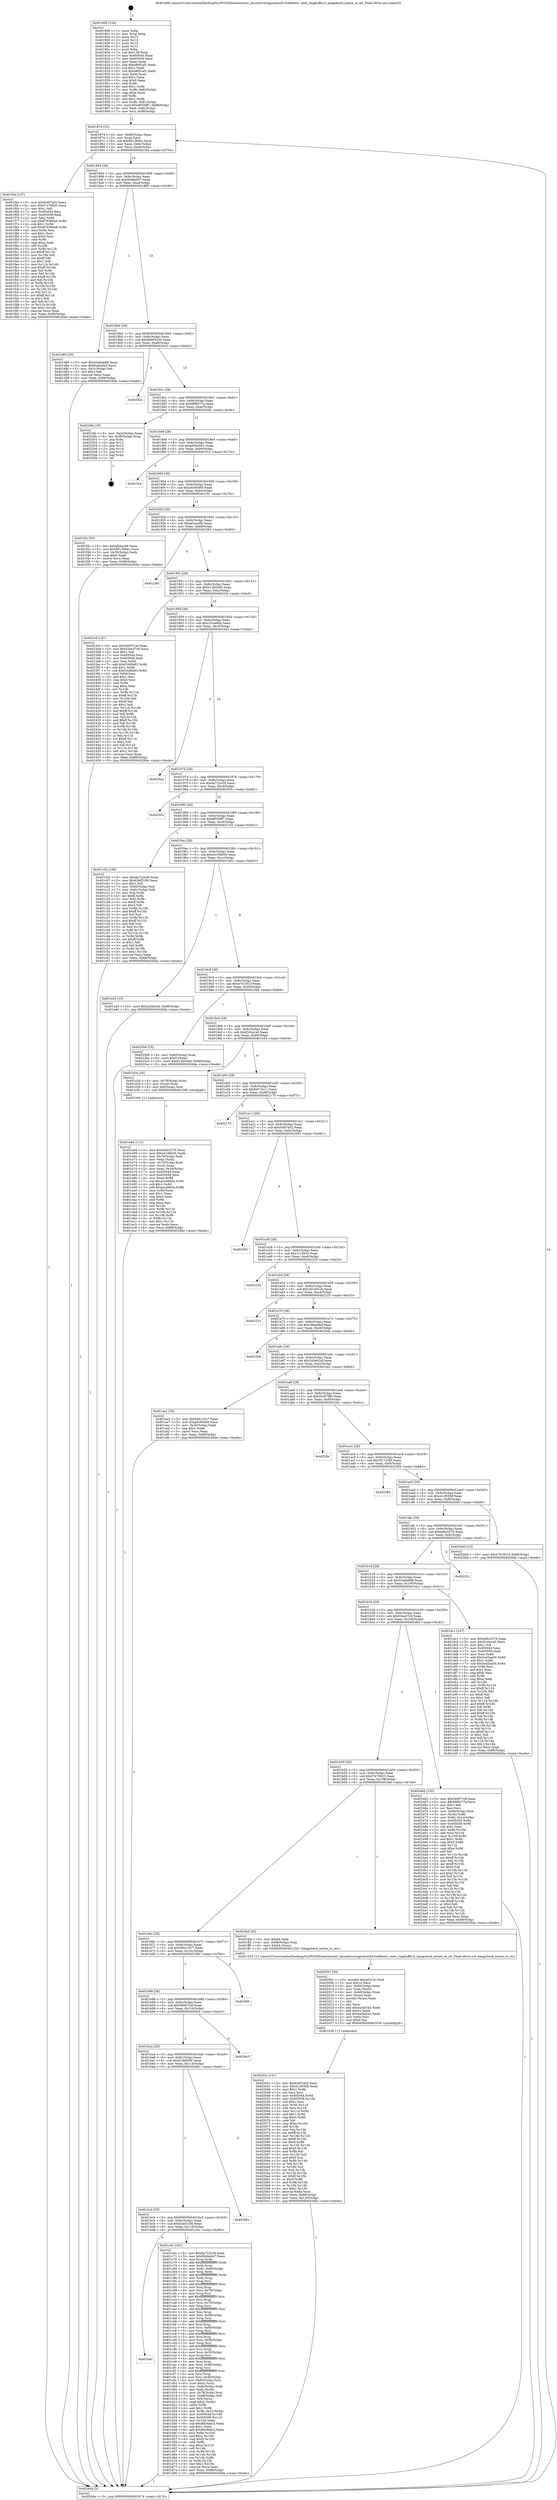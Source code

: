 digraph "0x401800" {
  label = "0x401800 (/mnt/c/Users/mathe/Desktop/tcc/POCII/binaries/extr_linuxdriversgpudrmi915selftests..intel_ringbuffer.h_hangcheck_action_to_str_Final-ollvm.out::main(0))"
  labelloc = "t"
  node[shape=record]

  Entry [label="",width=0.3,height=0.3,shape=circle,fillcolor=black,style=filled]
  "0x401874" [label="{
     0x401874 [32]\l
     | [instrs]\l
     &nbsp;&nbsp;0x401874 \<+6\>: mov -0x88(%rbp),%eax\l
     &nbsp;&nbsp;0x40187a \<+2\>: mov %eax,%ecx\l
     &nbsp;&nbsp;0x40187c \<+6\>: sub $0x891389ec,%ecx\l
     &nbsp;&nbsp;0x401882 \<+6\>: mov %eax,-0x9c(%rbp)\l
     &nbsp;&nbsp;0x401888 \<+6\>: mov %ecx,-0xa0(%rbp)\l
     &nbsp;&nbsp;0x40188e \<+6\>: je 0000000000401f5a \<main+0x75a\>\l
  }"]
  "0x401f5a" [label="{
     0x401f5a [147]\l
     | [instrs]\l
     &nbsp;&nbsp;0x401f5a \<+5\>: mov $0xfc497a02,%eax\l
     &nbsp;&nbsp;0x401f5f \<+5\>: mov $0x57e79823,%ecx\l
     &nbsp;&nbsp;0x401f64 \<+2\>: mov $0x1,%dl\l
     &nbsp;&nbsp;0x401f66 \<+7\>: mov 0x405044,%esi\l
     &nbsp;&nbsp;0x401f6d \<+7\>: mov 0x405058,%edi\l
     &nbsp;&nbsp;0x401f74 \<+3\>: mov %esi,%r8d\l
     &nbsp;&nbsp;0x401f77 \<+7\>: sub $0x876366a8,%r8d\l
     &nbsp;&nbsp;0x401f7e \<+4\>: sub $0x1,%r8d\l
     &nbsp;&nbsp;0x401f82 \<+7\>: add $0x876366a8,%r8d\l
     &nbsp;&nbsp;0x401f89 \<+4\>: imul %r8d,%esi\l
     &nbsp;&nbsp;0x401f8d \<+3\>: and $0x1,%esi\l
     &nbsp;&nbsp;0x401f90 \<+3\>: cmp $0x0,%esi\l
     &nbsp;&nbsp;0x401f93 \<+4\>: sete %r9b\l
     &nbsp;&nbsp;0x401f97 \<+3\>: cmp $0xa,%edi\l
     &nbsp;&nbsp;0x401f9a \<+4\>: setl %r10b\l
     &nbsp;&nbsp;0x401f9e \<+3\>: mov %r9b,%r11b\l
     &nbsp;&nbsp;0x401fa1 \<+4\>: xor $0xff,%r11b\l
     &nbsp;&nbsp;0x401fa5 \<+3\>: mov %r10b,%bl\l
     &nbsp;&nbsp;0x401fa8 \<+3\>: xor $0xff,%bl\l
     &nbsp;&nbsp;0x401fab \<+3\>: xor $0x1,%dl\l
     &nbsp;&nbsp;0x401fae \<+3\>: mov %r11b,%r14b\l
     &nbsp;&nbsp;0x401fb1 \<+4\>: and $0xff,%r14b\l
     &nbsp;&nbsp;0x401fb5 \<+3\>: and %dl,%r9b\l
     &nbsp;&nbsp;0x401fb8 \<+3\>: mov %bl,%r15b\l
     &nbsp;&nbsp;0x401fbb \<+4\>: and $0xff,%r15b\l
     &nbsp;&nbsp;0x401fbf \<+3\>: and %dl,%r10b\l
     &nbsp;&nbsp;0x401fc2 \<+3\>: or %r9b,%r14b\l
     &nbsp;&nbsp;0x401fc5 \<+3\>: or %r10b,%r15b\l
     &nbsp;&nbsp;0x401fc8 \<+3\>: xor %r15b,%r14b\l
     &nbsp;&nbsp;0x401fcb \<+3\>: or %bl,%r11b\l
     &nbsp;&nbsp;0x401fce \<+4\>: xor $0xff,%r11b\l
     &nbsp;&nbsp;0x401fd2 \<+3\>: or $0x1,%dl\l
     &nbsp;&nbsp;0x401fd5 \<+3\>: and %dl,%r11b\l
     &nbsp;&nbsp;0x401fd8 \<+3\>: or %r11b,%r14b\l
     &nbsp;&nbsp;0x401fdb \<+4\>: test $0x1,%r14b\l
     &nbsp;&nbsp;0x401fdf \<+3\>: cmovne %ecx,%eax\l
     &nbsp;&nbsp;0x401fe2 \<+6\>: mov %eax,-0x88(%rbp)\l
     &nbsp;&nbsp;0x401fe8 \<+5\>: jmp 00000000004026da \<main+0xeda\>\l
  }"]
  "0x401894" [label="{
     0x401894 [28]\l
     | [instrs]\l
     &nbsp;&nbsp;0x401894 \<+5\>: jmp 0000000000401899 \<main+0x99\>\l
     &nbsp;&nbsp;0x401899 \<+6\>: mov -0x9c(%rbp),%eax\l
     &nbsp;&nbsp;0x40189f \<+5\>: sub $0x9046e647,%eax\l
     &nbsp;&nbsp;0x4018a4 \<+6\>: mov %eax,-0xa4(%rbp)\l
     &nbsp;&nbsp;0x4018aa \<+6\>: je 0000000000401d85 \<main+0x585\>\l
  }"]
  Exit [label="",width=0.3,height=0.3,shape=circle,fillcolor=black,style=filled,peripheries=2]
  "0x401d85" [label="{
     0x401d85 [30]\l
     | [instrs]\l
     &nbsp;&nbsp;0x401d85 \<+5\>: mov $0x53abbb88,%eax\l
     &nbsp;&nbsp;0x401d8a \<+5\>: mov $0x6aabafa5,%ecx\l
     &nbsp;&nbsp;0x401d8f \<+3\>: mov -0x31(%rbp),%dl\l
     &nbsp;&nbsp;0x401d92 \<+3\>: test $0x1,%dl\l
     &nbsp;&nbsp;0x401d95 \<+3\>: cmovne %ecx,%eax\l
     &nbsp;&nbsp;0x401d98 \<+6\>: mov %eax,-0x88(%rbp)\l
     &nbsp;&nbsp;0x401d9e \<+5\>: jmp 00000000004026da \<main+0xeda\>\l
  }"]
  "0x4018b0" [label="{
     0x4018b0 [28]\l
     | [instrs]\l
     &nbsp;&nbsp;0x4018b0 \<+5\>: jmp 00000000004018b5 \<main+0xb5\>\l
     &nbsp;&nbsp;0x4018b5 \<+6\>: mov -0x9c(%rbp),%eax\l
     &nbsp;&nbsp;0x4018bb \<+5\>: sub $0x96905230,%eax\l
     &nbsp;&nbsp;0x4018c0 \<+6\>: mov %eax,-0xa8(%rbp)\l
     &nbsp;&nbsp;0x4018c6 \<+6\>: je 00000000004020e2 \<main+0x8e2\>\l
  }"]
  "0x40203c" [label="{
     0x40203c [151]\l
     | [instrs]\l
     &nbsp;&nbsp;0x40203c \<+5\>: mov $0xfc497a02,%ecx\l
     &nbsp;&nbsp;0x402041 \<+5\>: mov $0x41cf5588,%edx\l
     &nbsp;&nbsp;0x402046 \<+3\>: mov $0x1,%r8b\l
     &nbsp;&nbsp;0x402049 \<+2\>: xor %esi,%esi\l
     &nbsp;&nbsp;0x40204b \<+8\>: mov 0x405044,%r9d\l
     &nbsp;&nbsp;0x402053 \<+8\>: mov 0x405058,%r10d\l
     &nbsp;&nbsp;0x40205b \<+3\>: sub $0x1,%esi\l
     &nbsp;&nbsp;0x40205e \<+3\>: mov %r9d,%r11d\l
     &nbsp;&nbsp;0x402061 \<+3\>: add %esi,%r11d\l
     &nbsp;&nbsp;0x402064 \<+4\>: imul %r11d,%r9d\l
     &nbsp;&nbsp;0x402068 \<+4\>: and $0x1,%r9d\l
     &nbsp;&nbsp;0x40206c \<+4\>: cmp $0x0,%r9d\l
     &nbsp;&nbsp;0x402070 \<+3\>: sete %bl\l
     &nbsp;&nbsp;0x402073 \<+4\>: cmp $0xa,%r10d\l
     &nbsp;&nbsp;0x402077 \<+4\>: setl %r14b\l
     &nbsp;&nbsp;0x40207b \<+3\>: mov %bl,%r15b\l
     &nbsp;&nbsp;0x40207e \<+4\>: xor $0xff,%r15b\l
     &nbsp;&nbsp;0x402082 \<+3\>: mov %r14b,%r12b\l
     &nbsp;&nbsp;0x402085 \<+4\>: xor $0xff,%r12b\l
     &nbsp;&nbsp;0x402089 \<+4\>: xor $0x0,%r8b\l
     &nbsp;&nbsp;0x40208d \<+3\>: mov %r15b,%r13b\l
     &nbsp;&nbsp;0x402090 \<+4\>: and $0x0,%r13b\l
     &nbsp;&nbsp;0x402094 \<+3\>: and %r8b,%bl\l
     &nbsp;&nbsp;0x402097 \<+3\>: mov %r12b,%sil\l
     &nbsp;&nbsp;0x40209a \<+4\>: and $0x0,%sil\l
     &nbsp;&nbsp;0x40209e \<+3\>: and %r8b,%r14b\l
     &nbsp;&nbsp;0x4020a1 \<+3\>: or %bl,%r13b\l
     &nbsp;&nbsp;0x4020a4 \<+3\>: or %r14b,%sil\l
     &nbsp;&nbsp;0x4020a7 \<+3\>: xor %sil,%r13b\l
     &nbsp;&nbsp;0x4020aa \<+3\>: or %r12b,%r15b\l
     &nbsp;&nbsp;0x4020ad \<+4\>: xor $0xff,%r15b\l
     &nbsp;&nbsp;0x4020b1 \<+4\>: or $0x0,%r8b\l
     &nbsp;&nbsp;0x4020b5 \<+3\>: and %r8b,%r15b\l
     &nbsp;&nbsp;0x4020b8 \<+3\>: or %r15b,%r13b\l
     &nbsp;&nbsp;0x4020bb \<+4\>: test $0x1,%r13b\l
     &nbsp;&nbsp;0x4020bf \<+3\>: cmovne %edx,%ecx\l
     &nbsp;&nbsp;0x4020c2 \<+6\>: mov %ecx,-0x88(%rbp)\l
     &nbsp;&nbsp;0x4020c8 \<+6\>: mov %eax,-0x120(%rbp)\l
     &nbsp;&nbsp;0x4020ce \<+5\>: jmp 00000000004026da \<main+0xeda\>\l
  }"]
  "0x4020e2" [label="{
     0x4020e2\l
  }", style=dashed]
  "0x4018cc" [label="{
     0x4018cc [28]\l
     | [instrs]\l
     &nbsp;&nbsp;0x4018cc \<+5\>: jmp 00000000004018d1 \<main+0xd1\>\l
     &nbsp;&nbsp;0x4018d1 \<+6\>: mov -0x9c(%rbp),%eax\l
     &nbsp;&nbsp;0x4018d7 \<+5\>: sub $0x98f9377a,%eax\l
     &nbsp;&nbsp;0x4018dc \<+6\>: mov %eax,-0xac(%rbp)\l
     &nbsp;&nbsp;0x4018e2 \<+6\>: je 00000000004024fa \<main+0xcfa\>\l
  }"]
  "0x402001" [label="{
     0x402001 [59]\l
     | [instrs]\l
     &nbsp;&nbsp;0x402001 \<+10\>: movabs $0x40313c,%rdi\l
     &nbsp;&nbsp;0x40200b \<+5\>: mov $0x1a,%ecx\l
     &nbsp;&nbsp;0x402010 \<+4\>: mov -0x60(%rbp),%rdx\l
     &nbsp;&nbsp;0x402014 \<+3\>: mov %rax,(%rdx)\l
     &nbsp;&nbsp;0x402017 \<+4\>: mov -0x60(%rbp),%rax\l
     &nbsp;&nbsp;0x40201b \<+3\>: mov (%rax),%rax\l
     &nbsp;&nbsp;0x40201e \<+3\>: movsbl (%rax),%eax\l
     &nbsp;&nbsp;0x402021 \<+1\>: cltd\l
     &nbsp;&nbsp;0x402022 \<+2\>: idiv %ecx\l
     &nbsp;&nbsp;0x402024 \<+6\>: add $0xba3af1b2,%edx\l
     &nbsp;&nbsp;0x40202a \<+3\>: add $0x61,%edx\l
     &nbsp;&nbsp;0x40202d \<+6\>: sub $0xba3af1b2,%edx\l
     &nbsp;&nbsp;0x402033 \<+2\>: mov %edx,%esi\l
     &nbsp;&nbsp;0x402035 \<+2\>: mov $0x0,%al\l
     &nbsp;&nbsp;0x402037 \<+5\>: call 0000000000401030 \<printf@plt\>\l
     | [calls]\l
     &nbsp;&nbsp;0x401030 \{1\} (unknown)\l
  }"]
  "0x4024fa" [label="{
     0x4024fa [18]\l
     | [instrs]\l
     &nbsp;&nbsp;0x4024fa \<+3\>: mov -0x2c(%rbp),%eax\l
     &nbsp;&nbsp;0x4024fd \<+4\>: lea -0x28(%rbp),%rsp\l
     &nbsp;&nbsp;0x402501 \<+1\>: pop %rbx\l
     &nbsp;&nbsp;0x402502 \<+2\>: pop %r12\l
     &nbsp;&nbsp;0x402504 \<+2\>: pop %r13\l
     &nbsp;&nbsp;0x402506 \<+2\>: pop %r14\l
     &nbsp;&nbsp;0x402508 \<+2\>: pop %r15\l
     &nbsp;&nbsp;0x40250a \<+1\>: pop %rbp\l
     &nbsp;&nbsp;0x40250b \<+1\>: ret\l
  }"]
  "0x4018e8" [label="{
     0x4018e8 [28]\l
     | [instrs]\l
     &nbsp;&nbsp;0x4018e8 \<+5\>: jmp 00000000004018ed \<main+0xed\>\l
     &nbsp;&nbsp;0x4018ed \<+6\>: mov -0x9c(%rbp),%eax\l
     &nbsp;&nbsp;0x4018f3 \<+5\>: sub $0xa05bd5b1,%eax\l
     &nbsp;&nbsp;0x4018f8 \<+6\>: mov %eax,-0xb0(%rbp)\l
     &nbsp;&nbsp;0x4018fe \<+6\>: je 0000000000401f1e \<main+0x71e\>\l
  }"]
  "0x401e64" [label="{
     0x401e64 [111]\l
     | [instrs]\l
     &nbsp;&nbsp;0x401e64 \<+5\>: mov $0x4d0c5276,%ecx\l
     &nbsp;&nbsp;0x401e69 \<+5\>: mov $0xe4186656,%edx\l
     &nbsp;&nbsp;0x401e6e \<+4\>: mov -0x70(%rbp),%rdi\l
     &nbsp;&nbsp;0x401e72 \<+2\>: mov %eax,(%rdi)\l
     &nbsp;&nbsp;0x401e74 \<+4\>: mov -0x70(%rbp),%rdi\l
     &nbsp;&nbsp;0x401e78 \<+2\>: mov (%rdi),%eax\l
     &nbsp;&nbsp;0x401e7a \<+3\>: mov %eax,-0x30(%rbp)\l
     &nbsp;&nbsp;0x401e7d \<+7\>: mov 0x405044,%eax\l
     &nbsp;&nbsp;0x401e84 \<+7\>: mov 0x405058,%esi\l
     &nbsp;&nbsp;0x401e8b \<+3\>: mov %eax,%r8d\l
     &nbsp;&nbsp;0x401e8e \<+7\>: sub $0xaccd460a,%r8d\l
     &nbsp;&nbsp;0x401e95 \<+4\>: sub $0x1,%r8d\l
     &nbsp;&nbsp;0x401e99 \<+7\>: add $0xaccd460a,%r8d\l
     &nbsp;&nbsp;0x401ea0 \<+4\>: imul %r8d,%eax\l
     &nbsp;&nbsp;0x401ea4 \<+3\>: and $0x1,%eax\l
     &nbsp;&nbsp;0x401ea7 \<+3\>: cmp $0x0,%eax\l
     &nbsp;&nbsp;0x401eaa \<+4\>: sete %r9b\l
     &nbsp;&nbsp;0x401eae \<+3\>: cmp $0xa,%esi\l
     &nbsp;&nbsp;0x401eb1 \<+4\>: setl %r10b\l
     &nbsp;&nbsp;0x401eb5 \<+3\>: mov %r9b,%r11b\l
     &nbsp;&nbsp;0x401eb8 \<+3\>: and %r10b,%r11b\l
     &nbsp;&nbsp;0x401ebb \<+3\>: xor %r10b,%r9b\l
     &nbsp;&nbsp;0x401ebe \<+3\>: or %r9b,%r11b\l
     &nbsp;&nbsp;0x401ec1 \<+4\>: test $0x1,%r11b\l
     &nbsp;&nbsp;0x401ec5 \<+3\>: cmovne %edx,%ecx\l
     &nbsp;&nbsp;0x401ec8 \<+6\>: mov %ecx,-0x88(%rbp)\l
     &nbsp;&nbsp;0x401ece \<+5\>: jmp 00000000004026da \<main+0xeda\>\l
  }"]
  "0x401f1e" [label="{
     0x401f1e\l
  }", style=dashed]
  "0x401904" [label="{
     0x401904 [28]\l
     | [instrs]\l
     &nbsp;&nbsp;0x401904 \<+5\>: jmp 0000000000401909 \<main+0x109\>\l
     &nbsp;&nbsp;0x401909 \<+6\>: mov -0x9c(%rbp),%eax\l
     &nbsp;&nbsp;0x40190f \<+5\>: sub $0xa9c95d69,%eax\l
     &nbsp;&nbsp;0x401914 \<+6\>: mov %eax,-0xb4(%rbp)\l
     &nbsp;&nbsp;0x40191a \<+6\>: je 0000000000401f3c \<main+0x73c\>\l
  }"]
  "0x401bdc" [label="{
     0x401bdc\l
  }", style=dashed]
  "0x401f3c" [label="{
     0x401f3c [30]\l
     | [instrs]\l
     &nbsp;&nbsp;0x401f3c \<+5\>: mov $0xaf2eac66,%eax\l
     &nbsp;&nbsp;0x401f41 \<+5\>: mov $0x891389ec,%ecx\l
     &nbsp;&nbsp;0x401f46 \<+3\>: mov -0x30(%rbp),%edx\l
     &nbsp;&nbsp;0x401f49 \<+3\>: cmp $0x0,%edx\l
     &nbsp;&nbsp;0x401f4c \<+3\>: cmove %ecx,%eax\l
     &nbsp;&nbsp;0x401f4f \<+6\>: mov %eax,-0x88(%rbp)\l
     &nbsp;&nbsp;0x401f55 \<+5\>: jmp 00000000004026da \<main+0xeda\>\l
  }"]
  "0x401920" [label="{
     0x401920 [28]\l
     | [instrs]\l
     &nbsp;&nbsp;0x401920 \<+5\>: jmp 0000000000401925 \<main+0x125\>\l
     &nbsp;&nbsp;0x401925 \<+6\>: mov -0x9c(%rbp),%eax\l
     &nbsp;&nbsp;0x40192b \<+5\>: sub $0xaf2eac66,%eax\l
     &nbsp;&nbsp;0x401930 \<+6\>: mov %eax,-0xb8(%rbp)\l
     &nbsp;&nbsp;0x401936 \<+6\>: je 0000000000402393 \<main+0xb93\>\l
  }"]
  "0x401c6c" [label="{
     0x401c6c [281]\l
     | [instrs]\l
     &nbsp;&nbsp;0x401c6c \<+5\>: mov $0xda722e39,%eax\l
     &nbsp;&nbsp;0x401c71 \<+5\>: mov $0x9046e647,%ecx\l
     &nbsp;&nbsp;0x401c76 \<+3\>: mov %rsp,%rdx\l
     &nbsp;&nbsp;0x401c79 \<+4\>: add $0xfffffffffffffff0,%rdx\l
     &nbsp;&nbsp;0x401c7d \<+3\>: mov %rdx,%rsp\l
     &nbsp;&nbsp;0x401c80 \<+4\>: mov %rdx,-0x80(%rbp)\l
     &nbsp;&nbsp;0x401c84 \<+3\>: mov %rsp,%rdx\l
     &nbsp;&nbsp;0x401c87 \<+4\>: add $0xfffffffffffffff0,%rdx\l
     &nbsp;&nbsp;0x401c8b \<+3\>: mov %rdx,%rsp\l
     &nbsp;&nbsp;0x401c8e \<+3\>: mov %rsp,%rsi\l
     &nbsp;&nbsp;0x401c91 \<+4\>: add $0xfffffffffffffff0,%rsi\l
     &nbsp;&nbsp;0x401c95 \<+3\>: mov %rsi,%rsp\l
     &nbsp;&nbsp;0x401c98 \<+4\>: mov %rsi,-0x78(%rbp)\l
     &nbsp;&nbsp;0x401c9c \<+3\>: mov %rsp,%rsi\l
     &nbsp;&nbsp;0x401c9f \<+4\>: add $0xfffffffffffffff0,%rsi\l
     &nbsp;&nbsp;0x401ca3 \<+3\>: mov %rsi,%rsp\l
     &nbsp;&nbsp;0x401ca6 \<+4\>: mov %rsi,-0x70(%rbp)\l
     &nbsp;&nbsp;0x401caa \<+3\>: mov %rsp,%rsi\l
     &nbsp;&nbsp;0x401cad \<+4\>: add $0xfffffffffffffff0,%rsi\l
     &nbsp;&nbsp;0x401cb1 \<+3\>: mov %rsi,%rsp\l
     &nbsp;&nbsp;0x401cb4 \<+4\>: mov %rsi,-0x68(%rbp)\l
     &nbsp;&nbsp;0x401cb8 \<+3\>: mov %rsp,%rsi\l
     &nbsp;&nbsp;0x401cbb \<+4\>: add $0xfffffffffffffff0,%rsi\l
     &nbsp;&nbsp;0x401cbf \<+3\>: mov %rsi,%rsp\l
     &nbsp;&nbsp;0x401cc2 \<+4\>: mov %rsi,-0x60(%rbp)\l
     &nbsp;&nbsp;0x401cc6 \<+3\>: mov %rsp,%rsi\l
     &nbsp;&nbsp;0x401cc9 \<+4\>: add $0xfffffffffffffff0,%rsi\l
     &nbsp;&nbsp;0x401ccd \<+3\>: mov %rsi,%rsp\l
     &nbsp;&nbsp;0x401cd0 \<+4\>: mov %rsi,-0x58(%rbp)\l
     &nbsp;&nbsp;0x401cd4 \<+3\>: mov %rsp,%rsi\l
     &nbsp;&nbsp;0x401cd7 \<+4\>: add $0xfffffffffffffff0,%rsi\l
     &nbsp;&nbsp;0x401cdb \<+3\>: mov %rsi,%rsp\l
     &nbsp;&nbsp;0x401cde \<+4\>: mov %rsi,-0x50(%rbp)\l
     &nbsp;&nbsp;0x401ce2 \<+3\>: mov %rsp,%rsi\l
     &nbsp;&nbsp;0x401ce5 \<+4\>: add $0xfffffffffffffff0,%rsi\l
     &nbsp;&nbsp;0x401ce9 \<+3\>: mov %rsi,%rsp\l
     &nbsp;&nbsp;0x401cec \<+4\>: mov %rsi,-0x48(%rbp)\l
     &nbsp;&nbsp;0x401cf0 \<+3\>: mov %rsp,%rsi\l
     &nbsp;&nbsp;0x401cf3 \<+4\>: add $0xfffffffffffffff0,%rsi\l
     &nbsp;&nbsp;0x401cf7 \<+3\>: mov %rsi,%rsp\l
     &nbsp;&nbsp;0x401cfa \<+4\>: mov %rsi,-0x40(%rbp)\l
     &nbsp;&nbsp;0x401cfe \<+4\>: mov -0x80(%rbp),%rsi\l
     &nbsp;&nbsp;0x401d02 \<+6\>: movl $0x0,(%rsi)\l
     &nbsp;&nbsp;0x401d08 \<+6\>: mov -0x8c(%rbp),%edi\l
     &nbsp;&nbsp;0x401d0e \<+2\>: mov %edi,(%rdx)\l
     &nbsp;&nbsp;0x401d10 \<+4\>: mov -0x78(%rbp),%rsi\l
     &nbsp;&nbsp;0x401d14 \<+7\>: mov -0x98(%rbp),%r8\l
     &nbsp;&nbsp;0x401d1b \<+3\>: mov %r8,(%rsi)\l
     &nbsp;&nbsp;0x401d1e \<+3\>: cmpl $0x2,(%rdx)\l
     &nbsp;&nbsp;0x401d21 \<+4\>: setne %r9b\l
     &nbsp;&nbsp;0x401d25 \<+4\>: and $0x1,%r9b\l
     &nbsp;&nbsp;0x401d29 \<+4\>: mov %r9b,-0x31(%rbp)\l
     &nbsp;&nbsp;0x401d2d \<+8\>: mov 0x405044,%r10d\l
     &nbsp;&nbsp;0x401d35 \<+8\>: mov 0x405058,%r11d\l
     &nbsp;&nbsp;0x401d3d \<+3\>: mov %r10d,%ebx\l
     &nbsp;&nbsp;0x401d40 \<+6\>: sub $0x88c9dec5,%ebx\l
     &nbsp;&nbsp;0x401d46 \<+3\>: sub $0x1,%ebx\l
     &nbsp;&nbsp;0x401d49 \<+6\>: add $0x88c9dec5,%ebx\l
     &nbsp;&nbsp;0x401d4f \<+4\>: imul %ebx,%r10d\l
     &nbsp;&nbsp;0x401d53 \<+4\>: and $0x1,%r10d\l
     &nbsp;&nbsp;0x401d57 \<+4\>: cmp $0x0,%r10d\l
     &nbsp;&nbsp;0x401d5b \<+4\>: sete %r9b\l
     &nbsp;&nbsp;0x401d5f \<+4\>: cmp $0xa,%r11d\l
     &nbsp;&nbsp;0x401d63 \<+4\>: setl %r14b\l
     &nbsp;&nbsp;0x401d67 \<+3\>: mov %r9b,%r15b\l
     &nbsp;&nbsp;0x401d6a \<+3\>: and %r14b,%r15b\l
     &nbsp;&nbsp;0x401d6d \<+3\>: xor %r14b,%r9b\l
     &nbsp;&nbsp;0x401d70 \<+3\>: or %r9b,%r15b\l
     &nbsp;&nbsp;0x401d73 \<+4\>: test $0x1,%r15b\l
     &nbsp;&nbsp;0x401d77 \<+3\>: cmovne %ecx,%eax\l
     &nbsp;&nbsp;0x401d7a \<+6\>: mov %eax,-0x88(%rbp)\l
     &nbsp;&nbsp;0x401d80 \<+5\>: jmp 00000000004026da \<main+0xeda\>\l
  }"]
  "0x402393" [label="{
     0x402393\l
  }", style=dashed]
  "0x40193c" [label="{
     0x40193c [28]\l
     | [instrs]\l
     &nbsp;&nbsp;0x40193c \<+5\>: jmp 0000000000401941 \<main+0x141\>\l
     &nbsp;&nbsp;0x401941 \<+6\>: mov -0x9c(%rbp),%eax\l
     &nbsp;&nbsp;0x401947 \<+5\>: sub $0xb12b04d0,%eax\l
     &nbsp;&nbsp;0x40194c \<+6\>: mov %eax,-0xbc(%rbp)\l
     &nbsp;&nbsp;0x401952 \<+6\>: je 00000000004023cf \<main+0xbcf\>\l
  }"]
  "0x401bc0" [label="{
     0x401bc0 [28]\l
     | [instrs]\l
     &nbsp;&nbsp;0x401bc0 \<+5\>: jmp 0000000000401bc5 \<main+0x3c5\>\l
     &nbsp;&nbsp;0x401bc5 \<+6\>: mov -0x9c(%rbp),%eax\l
     &nbsp;&nbsp;0x401bcb \<+5\>: sub $0x63ef3188,%eax\l
     &nbsp;&nbsp;0x401bd0 \<+6\>: mov %eax,-0x118(%rbp)\l
     &nbsp;&nbsp;0x401bd6 \<+6\>: je 0000000000401c6c \<main+0x46c\>\l
  }"]
  "0x4023cf" [label="{
     0x4023cf [147]\l
     | [instrs]\l
     &nbsp;&nbsp;0x4023cf \<+5\>: mov $0x5b00724f,%eax\l
     &nbsp;&nbsp;0x4023d4 \<+5\>: mov $0x53ee37c9,%ecx\l
     &nbsp;&nbsp;0x4023d9 \<+2\>: mov $0x1,%dl\l
     &nbsp;&nbsp;0x4023db \<+7\>: mov 0x405044,%esi\l
     &nbsp;&nbsp;0x4023e2 \<+7\>: mov 0x405058,%edi\l
     &nbsp;&nbsp;0x4023e9 \<+3\>: mov %esi,%r8d\l
     &nbsp;&nbsp;0x4023ec \<+7\>: add $0xf16d0a93,%r8d\l
     &nbsp;&nbsp;0x4023f3 \<+4\>: sub $0x1,%r8d\l
     &nbsp;&nbsp;0x4023f7 \<+7\>: sub $0xf16d0a93,%r8d\l
     &nbsp;&nbsp;0x4023fe \<+4\>: imul %r8d,%esi\l
     &nbsp;&nbsp;0x402402 \<+3\>: and $0x1,%esi\l
     &nbsp;&nbsp;0x402405 \<+3\>: cmp $0x0,%esi\l
     &nbsp;&nbsp;0x402408 \<+4\>: sete %r9b\l
     &nbsp;&nbsp;0x40240c \<+3\>: cmp $0xa,%edi\l
     &nbsp;&nbsp;0x40240f \<+4\>: setl %r10b\l
     &nbsp;&nbsp;0x402413 \<+3\>: mov %r9b,%r11b\l
     &nbsp;&nbsp;0x402416 \<+4\>: xor $0xff,%r11b\l
     &nbsp;&nbsp;0x40241a \<+3\>: mov %r10b,%bl\l
     &nbsp;&nbsp;0x40241d \<+3\>: xor $0xff,%bl\l
     &nbsp;&nbsp;0x402420 \<+3\>: xor $0x1,%dl\l
     &nbsp;&nbsp;0x402423 \<+3\>: mov %r11b,%r14b\l
     &nbsp;&nbsp;0x402426 \<+4\>: and $0xff,%r14b\l
     &nbsp;&nbsp;0x40242a \<+3\>: and %dl,%r9b\l
     &nbsp;&nbsp;0x40242d \<+3\>: mov %bl,%r15b\l
     &nbsp;&nbsp;0x402430 \<+4\>: and $0xff,%r15b\l
     &nbsp;&nbsp;0x402434 \<+3\>: and %dl,%r10b\l
     &nbsp;&nbsp;0x402437 \<+3\>: or %r9b,%r14b\l
     &nbsp;&nbsp;0x40243a \<+3\>: or %r10b,%r15b\l
     &nbsp;&nbsp;0x40243d \<+3\>: xor %r15b,%r14b\l
     &nbsp;&nbsp;0x402440 \<+3\>: or %bl,%r11b\l
     &nbsp;&nbsp;0x402443 \<+4\>: xor $0xff,%r11b\l
     &nbsp;&nbsp;0x402447 \<+3\>: or $0x1,%dl\l
     &nbsp;&nbsp;0x40244a \<+3\>: and %dl,%r11b\l
     &nbsp;&nbsp;0x40244d \<+3\>: or %r11b,%r14b\l
     &nbsp;&nbsp;0x402450 \<+4\>: test $0x1,%r14b\l
     &nbsp;&nbsp;0x402454 \<+3\>: cmovne %ecx,%eax\l
     &nbsp;&nbsp;0x402457 \<+6\>: mov %eax,-0x88(%rbp)\l
     &nbsp;&nbsp;0x40245d \<+5\>: jmp 00000000004026da \<main+0xeda\>\l
  }"]
  "0x401958" [label="{
     0x401958 [28]\l
     | [instrs]\l
     &nbsp;&nbsp;0x401958 \<+5\>: jmp 000000000040195d \<main+0x15d\>\l
     &nbsp;&nbsp;0x40195d \<+6\>: mov -0x9c(%rbp),%eax\l
     &nbsp;&nbsp;0x401963 \<+5\>: sub $0xc25ce844,%eax\l
     &nbsp;&nbsp;0x401968 \<+6\>: mov %eax,-0xc0(%rbp)\l
     &nbsp;&nbsp;0x40196e \<+6\>: je 00000000004023a2 \<main+0xba2\>\l
  }"]
  "0x402661" [label="{
     0x402661\l
  }", style=dashed]
  "0x4023a2" [label="{
     0x4023a2\l
  }", style=dashed]
  "0x401974" [label="{
     0x401974 [28]\l
     | [instrs]\l
     &nbsp;&nbsp;0x401974 \<+5\>: jmp 0000000000401979 \<main+0x179\>\l
     &nbsp;&nbsp;0x401979 \<+6\>: mov -0x9c(%rbp),%eax\l
     &nbsp;&nbsp;0x40197f \<+5\>: sub $0xda722e39,%eax\l
     &nbsp;&nbsp;0x401984 \<+6\>: mov %eax,-0xc4(%rbp)\l
     &nbsp;&nbsp;0x40198a \<+6\>: je 000000000040250c \<main+0xd0c\>\l
  }"]
  "0x401ba4" [label="{
     0x401ba4 [28]\l
     | [instrs]\l
     &nbsp;&nbsp;0x401ba4 \<+5\>: jmp 0000000000401ba9 \<main+0x3a9\>\l
     &nbsp;&nbsp;0x401ba9 \<+6\>: mov -0x9c(%rbp),%eax\l
     &nbsp;&nbsp;0x401baf \<+5\>: sub $0x618660f4,%eax\l
     &nbsp;&nbsp;0x401bb4 \<+6\>: mov %eax,-0x114(%rbp)\l
     &nbsp;&nbsp;0x401bba \<+6\>: je 0000000000402661 \<main+0xe61\>\l
  }"]
  "0x40250c" [label="{
     0x40250c\l
  }", style=dashed]
  "0x401990" [label="{
     0x401990 [28]\l
     | [instrs]\l
     &nbsp;&nbsp;0x401990 \<+5\>: jmp 0000000000401995 \<main+0x195\>\l
     &nbsp;&nbsp;0x401995 \<+6\>: mov -0x9c(%rbp),%eax\l
     &nbsp;&nbsp;0x40199b \<+5\>: sub $0xdf55bff7,%eax\l
     &nbsp;&nbsp;0x4019a0 \<+6\>: mov %eax,-0xc8(%rbp)\l
     &nbsp;&nbsp;0x4019a6 \<+6\>: je 0000000000401c02 \<main+0x402\>\l
  }"]
  "0x4026c5" [label="{
     0x4026c5\l
  }", style=dashed]
  "0x401c02" [label="{
     0x401c02 [106]\l
     | [instrs]\l
     &nbsp;&nbsp;0x401c02 \<+5\>: mov $0xda722e39,%eax\l
     &nbsp;&nbsp;0x401c07 \<+5\>: mov $0x63ef3188,%ecx\l
     &nbsp;&nbsp;0x401c0c \<+2\>: mov $0x1,%dl\l
     &nbsp;&nbsp;0x401c0e \<+7\>: mov -0x82(%rbp),%sil\l
     &nbsp;&nbsp;0x401c15 \<+7\>: mov -0x81(%rbp),%dil\l
     &nbsp;&nbsp;0x401c1c \<+3\>: mov %sil,%r8b\l
     &nbsp;&nbsp;0x401c1f \<+4\>: xor $0xff,%r8b\l
     &nbsp;&nbsp;0x401c23 \<+3\>: mov %dil,%r9b\l
     &nbsp;&nbsp;0x401c26 \<+4\>: xor $0xff,%r9b\l
     &nbsp;&nbsp;0x401c2a \<+3\>: xor $0x1,%dl\l
     &nbsp;&nbsp;0x401c2d \<+3\>: mov %r8b,%r10b\l
     &nbsp;&nbsp;0x401c30 \<+4\>: and $0xff,%r10b\l
     &nbsp;&nbsp;0x401c34 \<+3\>: and %dl,%sil\l
     &nbsp;&nbsp;0x401c37 \<+3\>: mov %r9b,%r11b\l
     &nbsp;&nbsp;0x401c3a \<+4\>: and $0xff,%r11b\l
     &nbsp;&nbsp;0x401c3e \<+3\>: and %dl,%dil\l
     &nbsp;&nbsp;0x401c41 \<+3\>: or %sil,%r10b\l
     &nbsp;&nbsp;0x401c44 \<+3\>: or %dil,%r11b\l
     &nbsp;&nbsp;0x401c47 \<+3\>: xor %r11b,%r10b\l
     &nbsp;&nbsp;0x401c4a \<+3\>: or %r9b,%r8b\l
     &nbsp;&nbsp;0x401c4d \<+4\>: xor $0xff,%r8b\l
     &nbsp;&nbsp;0x401c51 \<+3\>: or $0x1,%dl\l
     &nbsp;&nbsp;0x401c54 \<+3\>: and %dl,%r8b\l
     &nbsp;&nbsp;0x401c57 \<+3\>: or %r8b,%r10b\l
     &nbsp;&nbsp;0x401c5a \<+4\>: test $0x1,%r10b\l
     &nbsp;&nbsp;0x401c5e \<+3\>: cmovne %ecx,%eax\l
     &nbsp;&nbsp;0x401c61 \<+6\>: mov %eax,-0x88(%rbp)\l
     &nbsp;&nbsp;0x401c67 \<+5\>: jmp 00000000004026da \<main+0xeda\>\l
  }"]
  "0x4019ac" [label="{
     0x4019ac [28]\l
     | [instrs]\l
     &nbsp;&nbsp;0x4019ac \<+5\>: jmp 00000000004019b1 \<main+0x1b1\>\l
     &nbsp;&nbsp;0x4019b1 \<+6\>: mov -0x9c(%rbp),%eax\l
     &nbsp;&nbsp;0x4019b7 \<+5\>: sub $0xe4186656,%eax\l
     &nbsp;&nbsp;0x4019bc \<+6\>: mov %eax,-0xcc(%rbp)\l
     &nbsp;&nbsp;0x4019c2 \<+6\>: je 0000000000401ed3 \<main+0x6d3\>\l
  }"]
  "0x4026da" [label="{
     0x4026da [5]\l
     | [instrs]\l
     &nbsp;&nbsp;0x4026da \<+5\>: jmp 0000000000401874 \<main+0x74\>\l
  }"]
  "0x401800" [label="{
     0x401800 [116]\l
     | [instrs]\l
     &nbsp;&nbsp;0x401800 \<+1\>: push %rbp\l
     &nbsp;&nbsp;0x401801 \<+3\>: mov %rsp,%rbp\l
     &nbsp;&nbsp;0x401804 \<+2\>: push %r15\l
     &nbsp;&nbsp;0x401806 \<+2\>: push %r14\l
     &nbsp;&nbsp;0x401808 \<+2\>: push %r13\l
     &nbsp;&nbsp;0x40180a \<+2\>: push %r12\l
     &nbsp;&nbsp;0x40180c \<+1\>: push %rbx\l
     &nbsp;&nbsp;0x40180d \<+7\>: sub $0x138,%rsp\l
     &nbsp;&nbsp;0x401814 \<+7\>: mov 0x405044,%eax\l
     &nbsp;&nbsp;0x40181b \<+7\>: mov 0x405058,%ecx\l
     &nbsp;&nbsp;0x401822 \<+2\>: mov %eax,%edx\l
     &nbsp;&nbsp;0x401824 \<+6\>: add $0xe90f1af1,%edx\l
     &nbsp;&nbsp;0x40182a \<+3\>: sub $0x1,%edx\l
     &nbsp;&nbsp;0x40182d \<+6\>: sub $0xe90f1af1,%edx\l
     &nbsp;&nbsp;0x401833 \<+3\>: imul %edx,%eax\l
     &nbsp;&nbsp;0x401836 \<+3\>: and $0x1,%eax\l
     &nbsp;&nbsp;0x401839 \<+3\>: cmp $0x0,%eax\l
     &nbsp;&nbsp;0x40183c \<+4\>: sete %r8b\l
     &nbsp;&nbsp;0x401840 \<+4\>: and $0x1,%r8b\l
     &nbsp;&nbsp;0x401844 \<+7\>: mov %r8b,-0x82(%rbp)\l
     &nbsp;&nbsp;0x40184b \<+3\>: cmp $0xa,%ecx\l
     &nbsp;&nbsp;0x40184e \<+4\>: setl %r8b\l
     &nbsp;&nbsp;0x401852 \<+4\>: and $0x1,%r8b\l
     &nbsp;&nbsp;0x401856 \<+7\>: mov %r8b,-0x81(%rbp)\l
     &nbsp;&nbsp;0x40185d \<+10\>: movl $0xdf55bff7,-0x88(%rbp)\l
     &nbsp;&nbsp;0x401867 \<+6\>: mov %edi,-0x8c(%rbp)\l
     &nbsp;&nbsp;0x40186d \<+7\>: mov %rsi,-0x98(%rbp)\l
  }"]
  "0x401b88" [label="{
     0x401b88 [28]\l
     | [instrs]\l
     &nbsp;&nbsp;0x401b88 \<+5\>: jmp 0000000000401b8d \<main+0x38d\>\l
     &nbsp;&nbsp;0x401b8d \<+6\>: mov -0x9c(%rbp),%eax\l
     &nbsp;&nbsp;0x401b93 \<+5\>: sub $0x5b00724f,%eax\l
     &nbsp;&nbsp;0x401b98 \<+6\>: mov %eax,-0x110(%rbp)\l
     &nbsp;&nbsp;0x401b9e \<+6\>: je 00000000004026c5 \<main+0xec5\>\l
  }"]
  "0x401ed3" [label="{
     0x401ed3 [15]\l
     | [instrs]\l
     &nbsp;&nbsp;0x401ed3 \<+10\>: movl $0x2a5eb2af,-0x88(%rbp)\l
     &nbsp;&nbsp;0x401edd \<+5\>: jmp 00000000004026da \<main+0xeda\>\l
  }"]
  "0x4019c8" [label="{
     0x4019c8 [28]\l
     | [instrs]\l
     &nbsp;&nbsp;0x4019c8 \<+5\>: jmp 00000000004019cd \<main+0x1cd\>\l
     &nbsp;&nbsp;0x4019cd \<+6\>: mov -0x9c(%rbp),%eax\l
     &nbsp;&nbsp;0x4019d3 \<+5\>: sub $0xe761851f,%eax\l
     &nbsp;&nbsp;0x4019d8 \<+6\>: mov %eax,-0xd0(%rbp)\l
     &nbsp;&nbsp;0x4019de \<+6\>: je 00000000004023b6 \<main+0xbb6\>\l
  }"]
  "0x401f00" [label="{
     0x401f00\l
  }", style=dashed]
  "0x4023b6" [label="{
     0x4023b6 [25]\l
     | [instrs]\l
     &nbsp;&nbsp;0x4023b6 \<+4\>: mov -0x80(%rbp),%rax\l
     &nbsp;&nbsp;0x4023ba \<+6\>: movl $0x0,(%rax)\l
     &nbsp;&nbsp;0x4023c0 \<+10\>: movl $0xb12b04d0,-0x88(%rbp)\l
     &nbsp;&nbsp;0x4023ca \<+5\>: jmp 00000000004026da \<main+0xeda\>\l
  }"]
  "0x4019e4" [label="{
     0x4019e4 [28]\l
     | [instrs]\l
     &nbsp;&nbsp;0x4019e4 \<+5\>: jmp 00000000004019e9 \<main+0x1e9\>\l
     &nbsp;&nbsp;0x4019e9 \<+6\>: mov -0x9c(%rbp),%eax\l
     &nbsp;&nbsp;0x4019ef \<+5\>: sub $0xf2c0a1a0,%eax\l
     &nbsp;&nbsp;0x4019f4 \<+6\>: mov %eax,-0xd4(%rbp)\l
     &nbsp;&nbsp;0x4019fa \<+6\>: je 0000000000401e54 \<main+0x654\>\l
  }"]
  "0x401b6c" [label="{
     0x401b6c [28]\l
     | [instrs]\l
     &nbsp;&nbsp;0x401b6c \<+5\>: jmp 0000000000401b71 \<main+0x371\>\l
     &nbsp;&nbsp;0x401b71 \<+6\>: mov -0x9c(%rbp),%eax\l
     &nbsp;&nbsp;0x401b77 \<+5\>: sub $0x584125c7,%eax\l
     &nbsp;&nbsp;0x401b7c \<+6\>: mov %eax,-0x10c(%rbp)\l
     &nbsp;&nbsp;0x401b82 \<+6\>: je 0000000000401f00 \<main+0x700\>\l
  }"]
  "0x401e54" [label="{
     0x401e54 [16]\l
     | [instrs]\l
     &nbsp;&nbsp;0x401e54 \<+4\>: mov -0x78(%rbp),%rax\l
     &nbsp;&nbsp;0x401e58 \<+3\>: mov (%rax),%rax\l
     &nbsp;&nbsp;0x401e5b \<+4\>: mov 0x8(%rax),%rdi\l
     &nbsp;&nbsp;0x401e5f \<+5\>: call 0000000000401040 \<atoi@plt\>\l
     | [calls]\l
     &nbsp;&nbsp;0x401040 \{1\} (unknown)\l
  }"]
  "0x401a00" [label="{
     0x401a00 [28]\l
     | [instrs]\l
     &nbsp;&nbsp;0x401a00 \<+5\>: jmp 0000000000401a05 \<main+0x205\>\l
     &nbsp;&nbsp;0x401a05 \<+6\>: mov -0x9c(%rbp),%eax\l
     &nbsp;&nbsp;0x401a0b \<+5\>: sub $0xfa973e11,%eax\l
     &nbsp;&nbsp;0x401a10 \<+6\>: mov %eax,-0xd8(%rbp)\l
     &nbsp;&nbsp;0x401a16 \<+6\>: je 0000000000402175 \<main+0x975\>\l
  }"]
  "0x401fed" [label="{
     0x401fed [20]\l
     | [instrs]\l
     &nbsp;&nbsp;0x401fed \<+5\>: mov $0x64,%edi\l
     &nbsp;&nbsp;0x401ff2 \<+4\>: mov -0x68(%rbp),%rax\l
     &nbsp;&nbsp;0x401ff6 \<+6\>: movl $0x64,(%rax)\l
     &nbsp;&nbsp;0x401ffc \<+5\>: call 0000000000401220 \<hangcheck_action_to_str\>\l
     | [calls]\l
     &nbsp;&nbsp;0x401220 \{1\} (/mnt/c/Users/mathe/Desktop/tcc/POCII/binaries/extr_linuxdriversgpudrmi915selftests..intel_ringbuffer.h_hangcheck_action_to_str_Final-ollvm.out::hangcheck_action_to_str)\l
  }"]
  "0x402175" [label="{
     0x402175\l
  }", style=dashed]
  "0x401a1c" [label="{
     0x401a1c [28]\l
     | [instrs]\l
     &nbsp;&nbsp;0x401a1c \<+5\>: jmp 0000000000401a21 \<main+0x221\>\l
     &nbsp;&nbsp;0x401a21 \<+6\>: mov -0x9c(%rbp),%eax\l
     &nbsp;&nbsp;0x401a27 \<+5\>: sub $0xfc497a02,%eax\l
     &nbsp;&nbsp;0x401a2c \<+6\>: mov %eax,-0xdc(%rbp)\l
     &nbsp;&nbsp;0x401a32 \<+6\>: je 0000000000402581 \<main+0xd81\>\l
  }"]
  "0x401b50" [label="{
     0x401b50 [28]\l
     | [instrs]\l
     &nbsp;&nbsp;0x401b50 \<+5\>: jmp 0000000000401b55 \<main+0x355\>\l
     &nbsp;&nbsp;0x401b55 \<+6\>: mov -0x9c(%rbp),%eax\l
     &nbsp;&nbsp;0x401b5b \<+5\>: sub $0x57e79823,%eax\l
     &nbsp;&nbsp;0x401b60 \<+6\>: mov %eax,-0x108(%rbp)\l
     &nbsp;&nbsp;0x401b66 \<+6\>: je 0000000000401fed \<main+0x7ed\>\l
  }"]
  "0x402581" [label="{
     0x402581\l
  }", style=dashed]
  "0x401a38" [label="{
     0x401a38 [28]\l
     | [instrs]\l
     &nbsp;&nbsp;0x401a38 \<+5\>: jmp 0000000000401a3d \<main+0x23d\>\l
     &nbsp;&nbsp;0x401a3d \<+6\>: mov -0x9c(%rbp),%eax\l
     &nbsp;&nbsp;0x401a43 \<+5\>: sub $0x1c10918,%eax\l
     &nbsp;&nbsp;0x401a48 \<+6\>: mov %eax,-0xe0(%rbp)\l
     &nbsp;&nbsp;0x401a4e \<+6\>: je 0000000000402224 \<main+0xa24\>\l
  }"]
  "0x402462" [label="{
     0x402462 [152]\l
     | [instrs]\l
     &nbsp;&nbsp;0x402462 \<+5\>: mov $0x5b00724f,%eax\l
     &nbsp;&nbsp;0x402467 \<+5\>: mov $0x98f9377a,%ecx\l
     &nbsp;&nbsp;0x40246c \<+2\>: mov $0x1,%dl\l
     &nbsp;&nbsp;0x40246e \<+2\>: xor %esi,%esi\l
     &nbsp;&nbsp;0x402470 \<+4\>: mov -0x80(%rbp),%rdi\l
     &nbsp;&nbsp;0x402474 \<+3\>: mov (%rdi),%r8d\l
     &nbsp;&nbsp;0x402477 \<+4\>: mov %r8d,-0x2c(%rbp)\l
     &nbsp;&nbsp;0x40247b \<+8\>: mov 0x405044,%r8d\l
     &nbsp;&nbsp;0x402483 \<+8\>: mov 0x405058,%r9d\l
     &nbsp;&nbsp;0x40248b \<+3\>: sub $0x1,%esi\l
     &nbsp;&nbsp;0x40248e \<+3\>: mov %r8d,%r10d\l
     &nbsp;&nbsp;0x402491 \<+3\>: add %esi,%r10d\l
     &nbsp;&nbsp;0x402494 \<+4\>: imul %r10d,%r8d\l
     &nbsp;&nbsp;0x402498 \<+4\>: and $0x1,%r8d\l
     &nbsp;&nbsp;0x40249c \<+4\>: cmp $0x0,%r8d\l
     &nbsp;&nbsp;0x4024a0 \<+4\>: sete %r11b\l
     &nbsp;&nbsp;0x4024a4 \<+4\>: cmp $0xa,%r9d\l
     &nbsp;&nbsp;0x4024a8 \<+3\>: setl %bl\l
     &nbsp;&nbsp;0x4024ab \<+3\>: mov %r11b,%r14b\l
     &nbsp;&nbsp;0x4024ae \<+4\>: xor $0xff,%r14b\l
     &nbsp;&nbsp;0x4024b2 \<+3\>: mov %bl,%r15b\l
     &nbsp;&nbsp;0x4024b5 \<+4\>: xor $0xff,%r15b\l
     &nbsp;&nbsp;0x4024b9 \<+3\>: xor $0x0,%dl\l
     &nbsp;&nbsp;0x4024bc \<+3\>: mov %r14b,%r12b\l
     &nbsp;&nbsp;0x4024bf \<+4\>: and $0x0,%r12b\l
     &nbsp;&nbsp;0x4024c3 \<+3\>: and %dl,%r11b\l
     &nbsp;&nbsp;0x4024c6 \<+3\>: mov %r15b,%r13b\l
     &nbsp;&nbsp;0x4024c9 \<+4\>: and $0x0,%r13b\l
     &nbsp;&nbsp;0x4024cd \<+2\>: and %dl,%bl\l
     &nbsp;&nbsp;0x4024cf \<+3\>: or %r11b,%r12b\l
     &nbsp;&nbsp;0x4024d2 \<+3\>: or %bl,%r13b\l
     &nbsp;&nbsp;0x4024d5 \<+3\>: xor %r13b,%r12b\l
     &nbsp;&nbsp;0x4024d8 \<+3\>: or %r15b,%r14b\l
     &nbsp;&nbsp;0x4024db \<+4\>: xor $0xff,%r14b\l
     &nbsp;&nbsp;0x4024df \<+3\>: or $0x0,%dl\l
     &nbsp;&nbsp;0x4024e2 \<+3\>: and %dl,%r14b\l
     &nbsp;&nbsp;0x4024e5 \<+3\>: or %r14b,%r12b\l
     &nbsp;&nbsp;0x4024e8 \<+4\>: test $0x1,%r12b\l
     &nbsp;&nbsp;0x4024ec \<+3\>: cmovne %ecx,%eax\l
     &nbsp;&nbsp;0x4024ef \<+6\>: mov %eax,-0x88(%rbp)\l
     &nbsp;&nbsp;0x4024f5 \<+5\>: jmp 00000000004026da \<main+0xeda\>\l
  }"]
  "0x402224" [label="{
     0x402224\l
  }", style=dashed]
  "0x401a54" [label="{
     0x401a54 [28]\l
     | [instrs]\l
     &nbsp;&nbsp;0x401a54 \<+5\>: jmp 0000000000401a59 \<main+0x259\>\l
     &nbsp;&nbsp;0x401a59 \<+6\>: mov -0x9c(%rbp),%eax\l
     &nbsp;&nbsp;0x401a5f \<+5\>: sub $0x1623041b,%eax\l
     &nbsp;&nbsp;0x401a64 \<+6\>: mov %eax,-0xe4(%rbp)\l
     &nbsp;&nbsp;0x401a6a \<+6\>: je 0000000000402233 \<main+0xa33\>\l
  }"]
  "0x401b34" [label="{
     0x401b34 [28]\l
     | [instrs]\l
     &nbsp;&nbsp;0x401b34 \<+5\>: jmp 0000000000401b39 \<main+0x339\>\l
     &nbsp;&nbsp;0x401b39 \<+6\>: mov -0x9c(%rbp),%eax\l
     &nbsp;&nbsp;0x401b3f \<+5\>: sub $0x53ee37c9,%eax\l
     &nbsp;&nbsp;0x401b44 \<+6\>: mov %eax,-0x104(%rbp)\l
     &nbsp;&nbsp;0x401b4a \<+6\>: je 0000000000402462 \<main+0xc62\>\l
  }"]
  "0x402233" [label="{
     0x402233\l
  }", style=dashed]
  "0x401a70" [label="{
     0x401a70 [28]\l
     | [instrs]\l
     &nbsp;&nbsp;0x401a70 \<+5\>: jmp 0000000000401a75 \<main+0x275\>\l
     &nbsp;&nbsp;0x401a75 \<+6\>: mov -0x9c(%rbp),%eax\l
     &nbsp;&nbsp;0x401a7b \<+5\>: sub $0x186ad9ef,%eax\l
     &nbsp;&nbsp;0x401a80 \<+6\>: mov %eax,-0xe8(%rbp)\l
     &nbsp;&nbsp;0x401a86 \<+6\>: je 00000000004025eb \<main+0xdeb\>\l
  }"]
  "0x401dc1" [label="{
     0x401dc1 [147]\l
     | [instrs]\l
     &nbsp;&nbsp;0x401dc1 \<+5\>: mov $0x4d0c5276,%eax\l
     &nbsp;&nbsp;0x401dc6 \<+5\>: mov $0xf2c0a1a0,%ecx\l
     &nbsp;&nbsp;0x401dcb \<+2\>: mov $0x1,%dl\l
     &nbsp;&nbsp;0x401dcd \<+7\>: mov 0x405044,%esi\l
     &nbsp;&nbsp;0x401dd4 \<+7\>: mov 0x405058,%edi\l
     &nbsp;&nbsp;0x401ddb \<+3\>: mov %esi,%r8d\l
     &nbsp;&nbsp;0x401dde \<+7\>: add $0x5e45aa50,%r8d\l
     &nbsp;&nbsp;0x401de5 \<+4\>: sub $0x1,%r8d\l
     &nbsp;&nbsp;0x401de9 \<+7\>: sub $0x5e45aa50,%r8d\l
     &nbsp;&nbsp;0x401df0 \<+4\>: imul %r8d,%esi\l
     &nbsp;&nbsp;0x401df4 \<+3\>: and $0x1,%esi\l
     &nbsp;&nbsp;0x401df7 \<+3\>: cmp $0x0,%esi\l
     &nbsp;&nbsp;0x401dfa \<+4\>: sete %r9b\l
     &nbsp;&nbsp;0x401dfe \<+3\>: cmp $0xa,%edi\l
     &nbsp;&nbsp;0x401e01 \<+4\>: setl %r10b\l
     &nbsp;&nbsp;0x401e05 \<+3\>: mov %r9b,%r11b\l
     &nbsp;&nbsp;0x401e08 \<+4\>: xor $0xff,%r11b\l
     &nbsp;&nbsp;0x401e0c \<+3\>: mov %r10b,%bl\l
     &nbsp;&nbsp;0x401e0f \<+3\>: xor $0xff,%bl\l
     &nbsp;&nbsp;0x401e12 \<+3\>: xor $0x1,%dl\l
     &nbsp;&nbsp;0x401e15 \<+3\>: mov %r11b,%r14b\l
     &nbsp;&nbsp;0x401e18 \<+4\>: and $0xff,%r14b\l
     &nbsp;&nbsp;0x401e1c \<+3\>: and %dl,%r9b\l
     &nbsp;&nbsp;0x401e1f \<+3\>: mov %bl,%r15b\l
     &nbsp;&nbsp;0x401e22 \<+4\>: and $0xff,%r15b\l
     &nbsp;&nbsp;0x401e26 \<+3\>: and %dl,%r10b\l
     &nbsp;&nbsp;0x401e29 \<+3\>: or %r9b,%r14b\l
     &nbsp;&nbsp;0x401e2c \<+3\>: or %r10b,%r15b\l
     &nbsp;&nbsp;0x401e2f \<+3\>: xor %r15b,%r14b\l
     &nbsp;&nbsp;0x401e32 \<+3\>: or %bl,%r11b\l
     &nbsp;&nbsp;0x401e35 \<+4\>: xor $0xff,%r11b\l
     &nbsp;&nbsp;0x401e39 \<+3\>: or $0x1,%dl\l
     &nbsp;&nbsp;0x401e3c \<+3\>: and %dl,%r11b\l
     &nbsp;&nbsp;0x401e3f \<+3\>: or %r11b,%r14b\l
     &nbsp;&nbsp;0x401e42 \<+4\>: test $0x1,%r14b\l
     &nbsp;&nbsp;0x401e46 \<+3\>: cmovne %ecx,%eax\l
     &nbsp;&nbsp;0x401e49 \<+6\>: mov %eax,-0x88(%rbp)\l
     &nbsp;&nbsp;0x401e4f \<+5\>: jmp 00000000004026da \<main+0xeda\>\l
  }"]
  "0x4025eb" [label="{
     0x4025eb\l
  }", style=dashed]
  "0x401a8c" [label="{
     0x401a8c [28]\l
     | [instrs]\l
     &nbsp;&nbsp;0x401a8c \<+5\>: jmp 0000000000401a91 \<main+0x291\>\l
     &nbsp;&nbsp;0x401a91 \<+6\>: mov -0x9c(%rbp),%eax\l
     &nbsp;&nbsp;0x401a97 \<+5\>: sub $0x2a5eb2af,%eax\l
     &nbsp;&nbsp;0x401a9c \<+6\>: mov %eax,-0xec(%rbp)\l
     &nbsp;&nbsp;0x401aa2 \<+6\>: je 0000000000401ee2 \<main+0x6e2\>\l
  }"]
  "0x401b18" [label="{
     0x401b18 [28]\l
     | [instrs]\l
     &nbsp;&nbsp;0x401b18 \<+5\>: jmp 0000000000401b1d \<main+0x31d\>\l
     &nbsp;&nbsp;0x401b1d \<+6\>: mov -0x9c(%rbp),%eax\l
     &nbsp;&nbsp;0x401b23 \<+5\>: sub $0x53abbb88,%eax\l
     &nbsp;&nbsp;0x401b28 \<+6\>: mov %eax,-0x100(%rbp)\l
     &nbsp;&nbsp;0x401b2e \<+6\>: je 0000000000401dc1 \<main+0x5c1\>\l
  }"]
  "0x401ee2" [label="{
     0x401ee2 [30]\l
     | [instrs]\l
     &nbsp;&nbsp;0x401ee2 \<+5\>: mov $0x584125c7,%eax\l
     &nbsp;&nbsp;0x401ee7 \<+5\>: mov $0xa9c95d69,%ecx\l
     &nbsp;&nbsp;0x401eec \<+3\>: mov -0x30(%rbp),%edx\l
     &nbsp;&nbsp;0x401eef \<+3\>: cmp $0x1,%edx\l
     &nbsp;&nbsp;0x401ef2 \<+3\>: cmovl %ecx,%eax\l
     &nbsp;&nbsp;0x401ef5 \<+6\>: mov %eax,-0x88(%rbp)\l
     &nbsp;&nbsp;0x401efb \<+5\>: jmp 00000000004026da \<main+0xeda\>\l
  }"]
  "0x401aa8" [label="{
     0x401aa8 [28]\l
     | [instrs]\l
     &nbsp;&nbsp;0x401aa8 \<+5\>: jmp 0000000000401aad \<main+0x2ad\>\l
     &nbsp;&nbsp;0x401aad \<+6\>: mov -0x9c(%rbp),%eax\l
     &nbsp;&nbsp;0x401ab3 \<+5\>: sub $0x2b3978fe,%eax\l
     &nbsp;&nbsp;0x401ab8 \<+6\>: mov %eax,-0xf0(%rbp)\l
     &nbsp;&nbsp;0x401abe \<+6\>: je 00000000004022bc \<main+0xabc\>\l
  }"]
  "0x402551" [label="{
     0x402551\l
  }", style=dashed]
  "0x4022bc" [label="{
     0x4022bc\l
  }", style=dashed]
  "0x401ac4" [label="{
     0x401ac4 [28]\l
     | [instrs]\l
     &nbsp;&nbsp;0x401ac4 \<+5\>: jmp 0000000000401ac9 \<main+0x2c9\>\l
     &nbsp;&nbsp;0x401ac9 \<+6\>: mov -0x9c(%rbp),%eax\l
     &nbsp;&nbsp;0x401acf \<+5\>: sub $0x3f17c285,%eax\l
     &nbsp;&nbsp;0x401ad4 \<+6\>: mov %eax,-0xf4(%rbp)\l
     &nbsp;&nbsp;0x401ada \<+6\>: je 0000000000402384 \<main+0xb84\>\l
  }"]
  "0x401afc" [label="{
     0x401afc [28]\l
     | [instrs]\l
     &nbsp;&nbsp;0x401afc \<+5\>: jmp 0000000000401b01 \<main+0x301\>\l
     &nbsp;&nbsp;0x401b01 \<+6\>: mov -0x9c(%rbp),%eax\l
     &nbsp;&nbsp;0x401b07 \<+5\>: sub $0x4d0c5276,%eax\l
     &nbsp;&nbsp;0x401b0c \<+6\>: mov %eax,-0xfc(%rbp)\l
     &nbsp;&nbsp;0x401b12 \<+6\>: je 0000000000402551 \<main+0xd51\>\l
  }"]
  "0x402384" [label="{
     0x402384\l
  }", style=dashed]
  "0x401ae0" [label="{
     0x401ae0 [28]\l
     | [instrs]\l
     &nbsp;&nbsp;0x401ae0 \<+5\>: jmp 0000000000401ae5 \<main+0x2e5\>\l
     &nbsp;&nbsp;0x401ae5 \<+6\>: mov -0x9c(%rbp),%eax\l
     &nbsp;&nbsp;0x401aeb \<+5\>: sub $0x41cf5588,%eax\l
     &nbsp;&nbsp;0x401af0 \<+6\>: mov %eax,-0xf8(%rbp)\l
     &nbsp;&nbsp;0x401af6 \<+6\>: je 00000000004020d3 \<main+0x8d3\>\l
  }"]
  "0x4020d3" [label="{
     0x4020d3 [15]\l
     | [instrs]\l
     &nbsp;&nbsp;0x4020d3 \<+10\>: movl $0xe761851f,-0x88(%rbp)\l
     &nbsp;&nbsp;0x4020dd \<+5\>: jmp 00000000004026da \<main+0xeda\>\l
  }"]
  Entry -> "0x401800" [label=" 1"]
  "0x401874" -> "0x401f5a" [label=" 1"]
  "0x401874" -> "0x401894" [label=" 14"]
  "0x4024fa" -> Exit [label=" 1"]
  "0x401894" -> "0x401d85" [label=" 1"]
  "0x401894" -> "0x4018b0" [label=" 13"]
  "0x402462" -> "0x4026da" [label=" 1"]
  "0x4018b0" -> "0x4020e2" [label=" 0"]
  "0x4018b0" -> "0x4018cc" [label=" 13"]
  "0x4023cf" -> "0x4026da" [label=" 1"]
  "0x4018cc" -> "0x4024fa" [label=" 1"]
  "0x4018cc" -> "0x4018e8" [label=" 12"]
  "0x4023b6" -> "0x4026da" [label=" 1"]
  "0x4018e8" -> "0x401f1e" [label=" 0"]
  "0x4018e8" -> "0x401904" [label=" 12"]
  "0x4020d3" -> "0x4026da" [label=" 1"]
  "0x401904" -> "0x401f3c" [label=" 1"]
  "0x401904" -> "0x401920" [label=" 11"]
  "0x402001" -> "0x40203c" [label=" 1"]
  "0x401920" -> "0x402393" [label=" 0"]
  "0x401920" -> "0x40193c" [label=" 11"]
  "0x401fed" -> "0x402001" [label=" 1"]
  "0x40193c" -> "0x4023cf" [label=" 1"]
  "0x40193c" -> "0x401958" [label=" 10"]
  "0x401f3c" -> "0x4026da" [label=" 1"]
  "0x401958" -> "0x4023a2" [label=" 0"]
  "0x401958" -> "0x401974" [label=" 10"]
  "0x401ee2" -> "0x4026da" [label=" 1"]
  "0x401974" -> "0x40250c" [label=" 0"]
  "0x401974" -> "0x401990" [label=" 10"]
  "0x401e64" -> "0x4026da" [label=" 1"]
  "0x401990" -> "0x401c02" [label=" 1"]
  "0x401990" -> "0x4019ac" [label=" 9"]
  "0x401c02" -> "0x4026da" [label=" 1"]
  "0x401800" -> "0x401874" [label=" 1"]
  "0x4026da" -> "0x401874" [label=" 14"]
  "0x401e54" -> "0x401e64" [label=" 1"]
  "0x4019ac" -> "0x401ed3" [label=" 1"]
  "0x4019ac" -> "0x4019c8" [label=" 8"]
  "0x401d85" -> "0x4026da" [label=" 1"]
  "0x4019c8" -> "0x4023b6" [label=" 1"]
  "0x4019c8" -> "0x4019e4" [label=" 7"]
  "0x401c6c" -> "0x4026da" [label=" 1"]
  "0x4019e4" -> "0x401e54" [label=" 1"]
  "0x4019e4" -> "0x401a00" [label=" 6"]
  "0x401bc0" -> "0x401bdc" [label=" 0"]
  "0x401a00" -> "0x402175" [label=" 0"]
  "0x401a00" -> "0x401a1c" [label=" 6"]
  "0x401bc0" -> "0x401c6c" [label=" 1"]
  "0x401a1c" -> "0x402581" [label=" 0"]
  "0x401a1c" -> "0x401a38" [label=" 6"]
  "0x401ba4" -> "0x401bc0" [label=" 1"]
  "0x401a38" -> "0x402224" [label=" 0"]
  "0x401a38" -> "0x401a54" [label=" 6"]
  "0x401ba4" -> "0x402661" [label=" 0"]
  "0x401a54" -> "0x402233" [label=" 0"]
  "0x401a54" -> "0x401a70" [label=" 6"]
  "0x401b88" -> "0x401ba4" [label=" 1"]
  "0x401a70" -> "0x4025eb" [label=" 0"]
  "0x401a70" -> "0x401a8c" [label=" 6"]
  "0x401b88" -> "0x4026c5" [label=" 0"]
  "0x401a8c" -> "0x401ee2" [label=" 1"]
  "0x401a8c" -> "0x401aa8" [label=" 5"]
  "0x401b6c" -> "0x401b88" [label=" 1"]
  "0x401aa8" -> "0x4022bc" [label=" 0"]
  "0x401aa8" -> "0x401ac4" [label=" 5"]
  "0x401b6c" -> "0x401f00" [label=" 0"]
  "0x401ac4" -> "0x402384" [label=" 0"]
  "0x401ac4" -> "0x401ae0" [label=" 5"]
  "0x401b50" -> "0x401b6c" [label=" 1"]
  "0x401ae0" -> "0x4020d3" [label=" 1"]
  "0x401ae0" -> "0x401afc" [label=" 4"]
  "0x40203c" -> "0x4026da" [label=" 1"]
  "0x401afc" -> "0x402551" [label=" 0"]
  "0x401afc" -> "0x401b18" [label=" 4"]
  "0x401dc1" -> "0x4026da" [label=" 1"]
  "0x401b18" -> "0x401dc1" [label=" 1"]
  "0x401b18" -> "0x401b34" [label=" 3"]
  "0x401ed3" -> "0x4026da" [label=" 1"]
  "0x401b34" -> "0x402462" [label=" 1"]
  "0x401b34" -> "0x401b50" [label=" 2"]
  "0x401f5a" -> "0x4026da" [label=" 1"]
  "0x401b50" -> "0x401fed" [label=" 1"]
}
